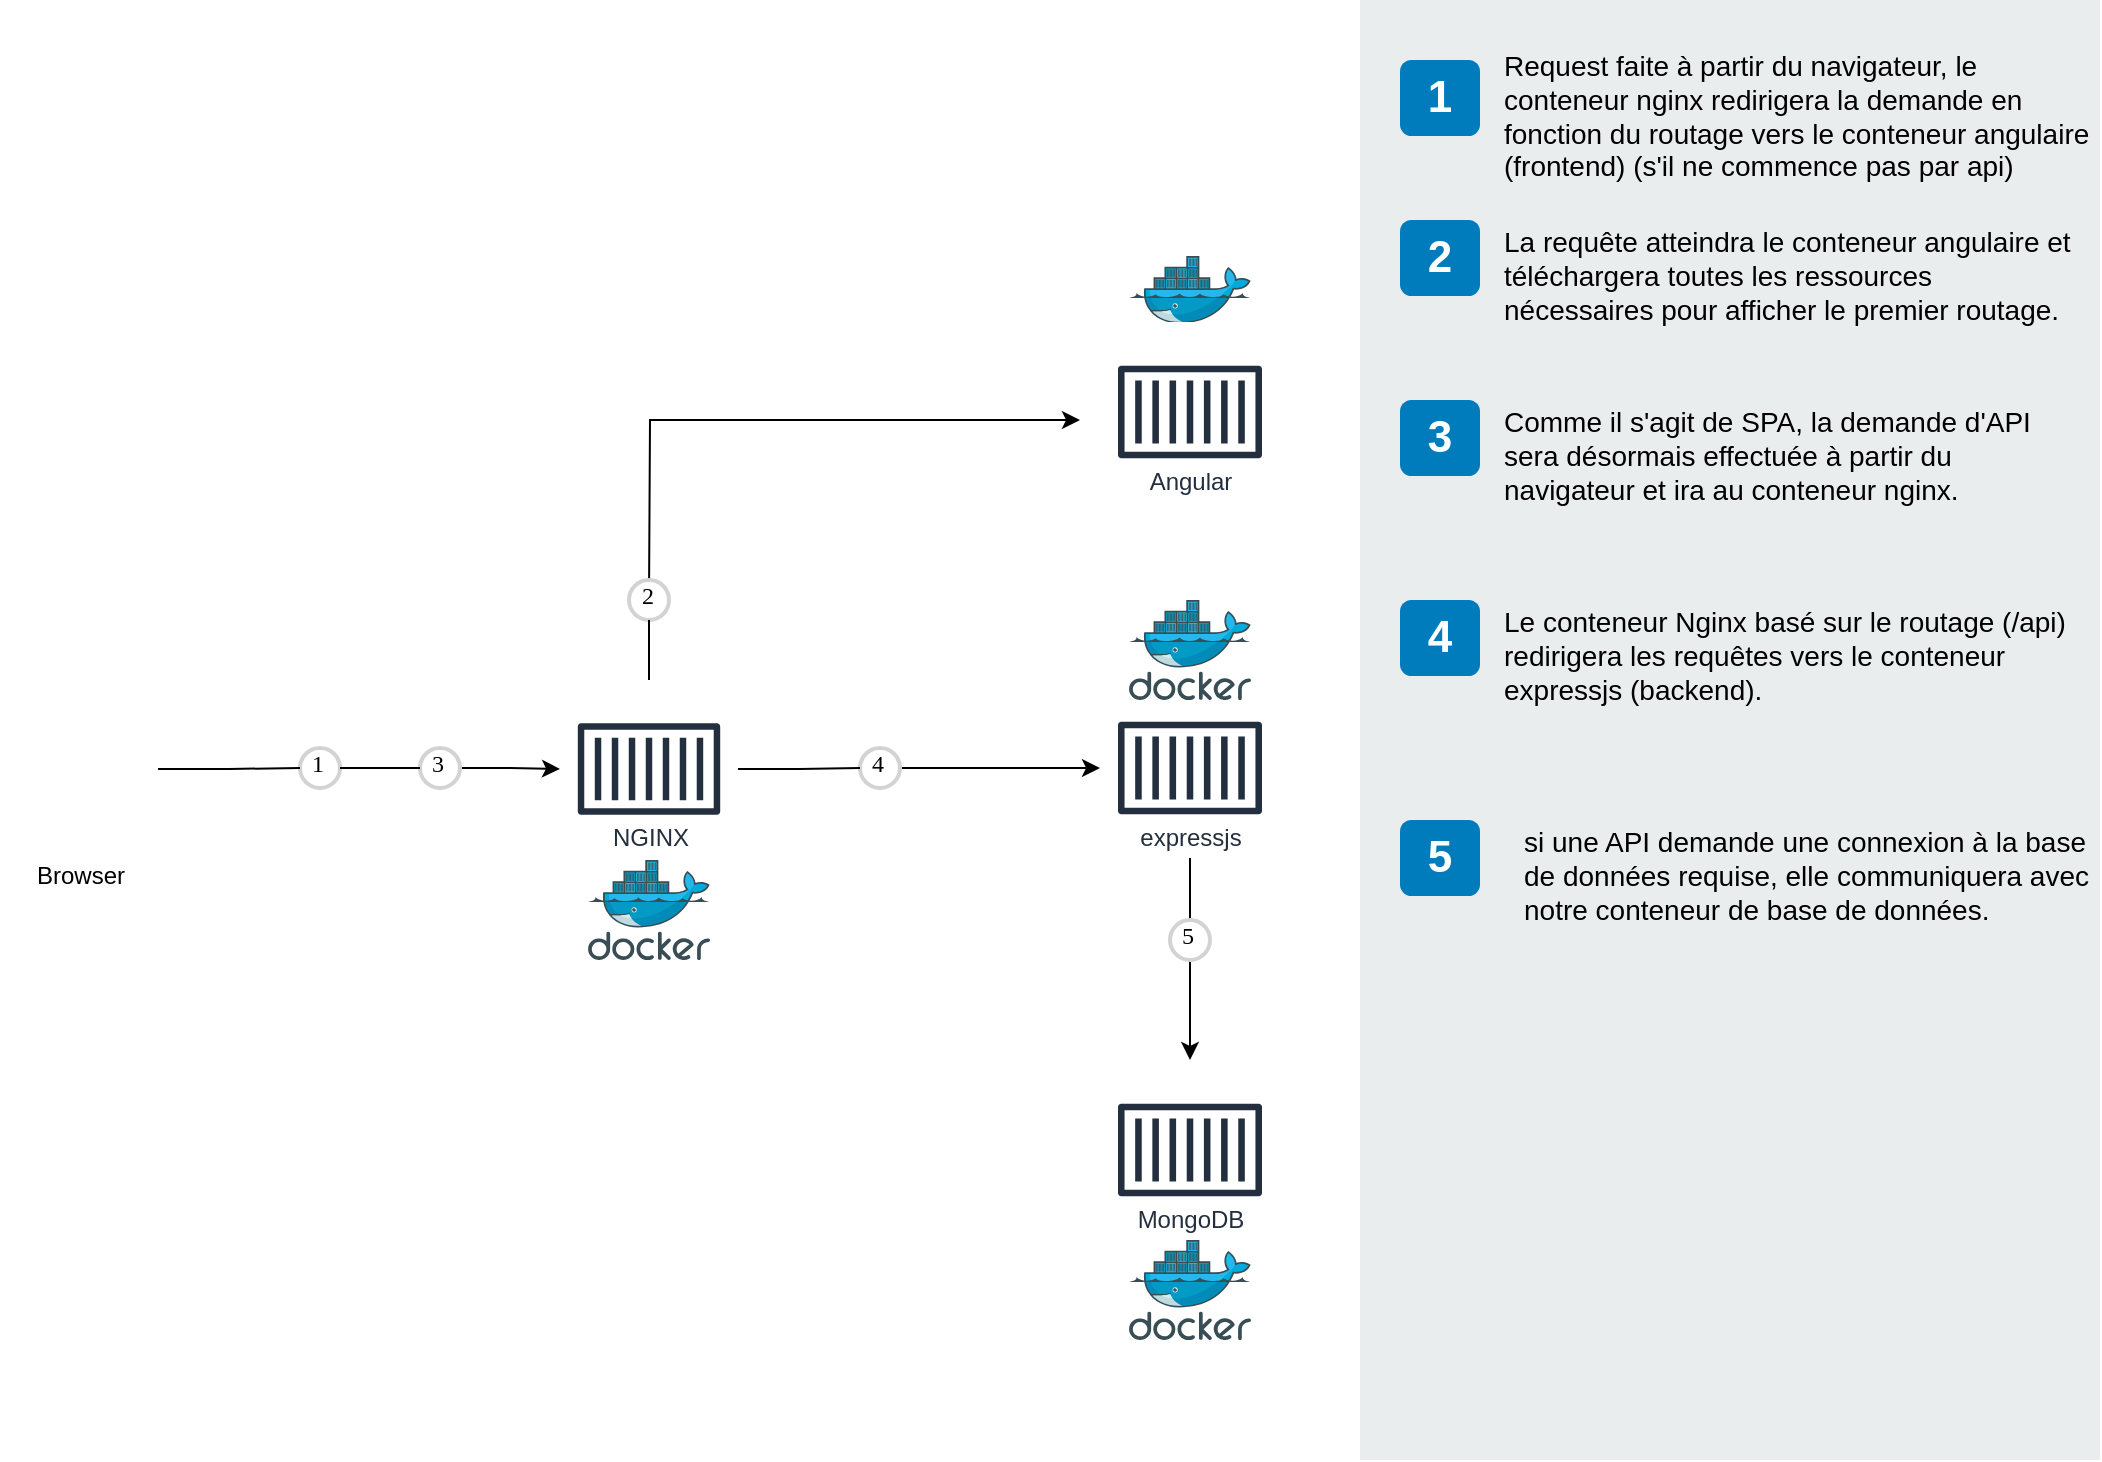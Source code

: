 <mxfile version="20.8.8" type="device"><diagram id="7gcUSTIZ7YSJ5vT40chW" name="Page-1"><mxGraphModel dx="1050" dy="521" grid="1" gridSize="10" guides="1" tooltips="1" connect="1" arrows="1" fold="1" page="1" pageScale="1" pageWidth="1169" pageHeight="827" math="0" shadow="0"><root><mxCell id="0"/><mxCell id="1" parent="0"/><mxCell id="QRNC93a7bk1nr1__6tcH-12" style="edgeStyle=orthogonalEdgeStyle;rounded=0;orthogonalLoop=1;jettySize=auto;html=1;startArrow=none;" parent="1" source="QRNC93a7bk1nr1__6tcH-53" target="QRNC93a7bk1nr1__6tcH-10" edge="1"><mxGeometry relative="1" as="geometry"/></mxCell><mxCell id="QRNC93a7bk1nr1__6tcH-2" value="Browser" style="shape=image;html=1;verticalAlign=top;verticalLabelPosition=bottom;labelBackgroundColor=#ffffff;imageAspect=0;aspect=fixed;image=https://cdn2.iconfinder.com/data/icons/social-media-and-payment/64/-36-128.png" parent="1" vertex="1"><mxGeometry x="100" y="375" width="79" height="79" as="geometry"/></mxCell><mxCell id="QRNC93a7bk1nr1__6tcH-21" value="" style="ellipse;whiteSpace=wrap;html=1;aspect=fixed;strokeWidth=2;fontFamily=Helvetica;spacingBottom=4;spacingRight=2;strokeColor=none;fontSize=12;fontColor=default;align=center;fillColor=default;gradientColor=none;container=0;" parent="1" vertex="1" connectable="0"><mxGeometry x="380" y="191" width="360" height="459" as="geometry"/></mxCell><mxCell id="QRNC93a7bk1nr1__6tcH-22" value="" style="sketch=0;aspect=fixed;html=1;points=[];align=center;image;fontSize=12;image=img/lib/mscae/Docker.svg;labelBorderColor=none;strokeColor=default;fillColor=default;gradientColor=none;gradientDirection=radial;" parent="1" vertex="1"><mxGeometry x="664.51" y="158" width="60.98" height="50" as="geometry"/></mxCell><mxCell id="QRNC93a7bk1nr1__6tcH-27" value="1" style="ellipse;whiteSpace=wrap;html=1;aspect=fixed;strokeWidth=2;fontFamily=Tahoma;spacingBottom=4;spacingRight=2;strokeColor=#d3d3d3;labelBorderColor=none;fillColor=default;gradientColor=none;gradientDirection=radial;" parent="1" vertex="1"><mxGeometry x="250" y="404" width="20" height="20" as="geometry"/></mxCell><mxCell id="QRNC93a7bk1nr1__6tcH-28" value="" style="edgeStyle=orthogonalEdgeStyle;rounded=0;orthogonalLoop=1;jettySize=auto;html=1;endArrow=none;" parent="1" source="QRNC93a7bk1nr1__6tcH-2" target="QRNC93a7bk1nr1__6tcH-27" edge="1"><mxGeometry relative="1" as="geometry"><mxPoint x="179" y="414.5" as="sourcePoint"/><mxPoint x="380" y="414.5" as="targetPoint"/></mxGeometry></mxCell><mxCell id="QRNC93a7bk1nr1__6tcH-49" value="" style="rounded=0;whiteSpace=wrap;html=1;fillColor=#EAEDED;fontSize=22;fontColor=#FFFFFF;strokeColor=none;labelBackgroundColor=none;" parent="1" vertex="1"><mxGeometry x="780" y="30" width="370" height="730" as="geometry"/></mxCell><mxCell id="QRNC93a7bk1nr1__6tcH-50" value="1" style="rounded=1;whiteSpace=wrap;html=1;fillColor=#007CBD;strokeColor=none;fontColor=#FFFFFF;fontStyle=1;fontSize=22;labelBackgroundColor=none;" parent="1" vertex="1"><mxGeometry x="800" y="60" width="40" height="38" as="geometry"/></mxCell><mxCell id="QRNC93a7bk1nr1__6tcH-51" value="Request faite à partir du navigateur, le conteneur nginx redirigera la demande en fonction du routage vers le conteneur angulaire (frontend) (s'il ne commence pas par api)" style="text;html=1;align=left;verticalAlign=top;spacingTop=-4;fontSize=14;labelBackgroundColor=none;whiteSpace=wrap;" parent="1" vertex="1"><mxGeometry x="850" y="52" width="300" height="68" as="geometry"/></mxCell><mxCell id="QRNC93a7bk1nr1__6tcH-53" value="3" style="ellipse;whiteSpace=wrap;html=1;aspect=fixed;strokeWidth=2;fontFamily=Tahoma;spacingBottom=4;spacingRight=2;strokeColor=#d3d3d3;labelBorderColor=none;fillColor=default;gradientColor=none;gradientDirection=radial;" parent="1" vertex="1"><mxGeometry x="310" y="404" width="20" height="20" as="geometry"/></mxCell><mxCell id="QRNC93a7bk1nr1__6tcH-55" value="" style="edgeStyle=orthogonalEdgeStyle;rounded=0;orthogonalLoop=1;jettySize=auto;html=1;startArrow=none;endArrow=none;" parent="1" source="QRNC93a7bk1nr1__6tcH-27" target="QRNC93a7bk1nr1__6tcH-53" edge="1"><mxGeometry relative="1" as="geometry"><mxPoint x="270" y="414" as="sourcePoint"/><mxPoint x="380" y="414.5" as="targetPoint"/></mxGeometry></mxCell><mxCell id="QRNC93a7bk1nr1__6tcH-56" value="2" style="rounded=1;whiteSpace=wrap;html=1;fillColor=#007CBD;strokeColor=none;fontColor=#FFFFFF;fontStyle=1;fontSize=22;labelBackgroundColor=none;" parent="1" vertex="1"><mxGeometry x="800" y="140" width="40" height="38" as="geometry"/></mxCell><mxCell id="QRNC93a7bk1nr1__6tcH-57" value="La requête atteindra le conteneur angulaire et téléchargera toutes les ressources nécessaires pour afficher le premier routage." style="text;html=1;align=left;verticalAlign=top;spacingTop=-4;fontSize=14;labelBackgroundColor=none;whiteSpace=wrap;" parent="1" vertex="1"><mxGeometry x="850" y="140" width="290" height="68" as="geometry"/></mxCell><mxCell id="QRNC93a7bk1nr1__6tcH-58" value="3" style="rounded=1;whiteSpace=wrap;html=1;fillColor=#007CBD;strokeColor=none;fontColor=#FFFFFF;fontStyle=1;fontSize=22;labelBackgroundColor=none;" parent="1" vertex="1"><mxGeometry x="800" y="230" width="40" height="38" as="geometry"/></mxCell><mxCell id="QRNC93a7bk1nr1__6tcH-59" value="Comme il s'agit de SPA, la demande d'API sera désormais effectuée à partir du navigateur et ira au conteneur nginx." style="text;html=1;align=left;verticalAlign=top;spacingTop=-4;fontSize=14;labelBackgroundColor=none;whiteSpace=wrap;" parent="1" vertex="1"><mxGeometry x="850" y="230" width="290" height="68" as="geometry"/></mxCell><mxCell id="QRNC93a7bk1nr1__6tcH-60" value="4" style="rounded=1;whiteSpace=wrap;html=1;fillColor=#007CBD;strokeColor=none;fontColor=#FFFFFF;fontStyle=1;fontSize=22;labelBackgroundColor=none;" parent="1" vertex="1"><mxGeometry x="800" y="330" width="40" height="38" as="geometry"/></mxCell><mxCell id="QRNC93a7bk1nr1__6tcH-61" value="Le conteneur Nginx basé sur le routage (/api) redirigera les requêtes vers le conteneur expressjs (backend)." style="text;html=1;align=left;verticalAlign=top;spacingTop=-4;fontSize=14;labelBackgroundColor=none;whiteSpace=wrap;" parent="1" vertex="1"><mxGeometry x="850" y="330" width="290" height="68" as="geometry"/></mxCell><mxCell id="QRNC93a7bk1nr1__6tcH-62" value="5" style="rounded=1;whiteSpace=wrap;html=1;fillColor=#007CBD;strokeColor=none;fontColor=#FFFFFF;fontStyle=1;fontSize=22;labelBackgroundColor=none;" parent="1" vertex="1"><mxGeometry x="800" y="440" width="40" height="38" as="geometry"/></mxCell><mxCell id="QRNC93a7bk1nr1__6tcH-63" value="si une API demande une connexion à la base de données requise, elle communiquera avec notre conteneur de base de données." style="text;html=1;align=left;verticalAlign=top;spacingTop=-4;fontSize=14;labelBackgroundColor=none;whiteSpace=wrap;" parent="1" vertex="1"><mxGeometry x="860" y="440" width="290" height="68" as="geometry"/></mxCell><mxCell id="QRNC93a7bk1nr1__6tcH-10" value="NGINX" style="sketch=0;outlineConnect=0;fontColor=#232F3E;gradientColor=none;strokeColor=#232F3E;fillColor=#ffffff;dashed=0;verticalLabelPosition=bottom;verticalAlign=top;align=center;html=1;fontSize=12;fontStyle=0;aspect=fixed;shape=mxgraph.aws4.resourceIcon;resIcon=mxgraph.aws4.container_1;labelPosition=center;spacingTop=-24;" parent="1" vertex="1"><mxGeometry x="380" y="370" width="89" height="89" as="geometry"/></mxCell><mxCell id="QRNC93a7bk1nr1__6tcH-3" value="Angular" style="sketch=0;outlineConnect=0;fontColor=#232F3E;gradientColor=none;strokeColor=#232F3E;fillColor=#ffffff;dashed=0;verticalLabelPosition=bottom;verticalAlign=top;align=center;html=1;fontSize=12;fontStyle=0;aspect=fixed;shape=mxgraph.aws4.resourceIcon;resIcon=mxgraph.aws4.container_1;labelPosition=center;labelBorderColor=none;gradientDirection=radial;spacingTop=-24;" parent="1" vertex="1"><mxGeometry x="650" y="191" width="90" height="90" as="geometry"/></mxCell><mxCell id="QRNC93a7bk1nr1__6tcH-4" value="expressjs" style="sketch=0;outlineConnect=0;fontColor=#232F3E;gradientColor=none;strokeColor=#232F3E;fillColor=#ffffff;dashed=0;verticalLabelPosition=bottom;verticalAlign=top;align=center;html=1;fontSize=12;fontStyle=0;aspect=fixed;shape=mxgraph.aws4.resourceIcon;resIcon=mxgraph.aws4.container_1;labelPosition=center;spacingTop=-24;" parent="1" vertex="1"><mxGeometry x="650" y="369" width="90" height="90" as="geometry"/></mxCell><mxCell id="QRNC93a7bk1nr1__6tcH-19" value="&lt;br&gt;" style="edgeStyle=orthogonalEdgeStyle;rounded=0;orthogonalLoop=1;jettySize=auto;html=1;startArrow=none;" parent="1" source="QRNC93a7bk1nr1__6tcH-42" target="QRNC93a7bk1nr1__6tcH-4" edge="1"><mxGeometry relative="1" as="geometry"/></mxCell><mxCell id="QRNC93a7bk1nr1__6tcH-5" value="MongoDB" style="sketch=0;outlineConnect=0;fontColor=#232F3E;gradientColor=none;strokeColor=#232F3E;fillColor=#ffffff;dashed=0;verticalLabelPosition=bottom;verticalAlign=top;align=center;html=1;fontSize=12;fontStyle=0;aspect=fixed;shape=mxgraph.aws4.resourceIcon;resIcon=mxgraph.aws4.container_1;labelPosition=center;spacingTop=-24;" parent="1" vertex="1"><mxGeometry x="650" y="560" width="90" height="90" as="geometry"/></mxCell><mxCell id="QRNC93a7bk1nr1__6tcH-18" style="edgeStyle=orthogonalEdgeStyle;rounded=0;orthogonalLoop=1;jettySize=auto;html=1;" parent="1" source="QRNC93a7bk1nr1__6tcH-4" target="QRNC93a7bk1nr1__6tcH-5" edge="1"><mxGeometry relative="1" as="geometry"/></mxCell><mxCell id="QRNC93a7bk1nr1__6tcH-14" value="" style="endArrow=classic;html=1;rounded=0;startArrow=none;" parent="1" source="QRNC93a7bk1nr1__6tcH-37" edge="1"><mxGeometry width="50" height="50" relative="1" as="geometry"><mxPoint x="430" y="380" as="sourcePoint"/><mxPoint x="640" y="240" as="targetPoint"/><Array as="points"><mxPoint x="425" y="240"/></Array></mxGeometry></mxCell><mxCell id="QRNC93a7bk1nr1__6tcH-37" value="2" style="ellipse;whiteSpace=wrap;html=1;aspect=fixed;strokeWidth=2;fontFamily=Tahoma;spacingBottom=4;spacingRight=2;strokeColor=#d3d3d3;labelBorderColor=none;fillColor=default;gradientColor=none;gradientDirection=radial;" parent="1" vertex="1"><mxGeometry x="414.5" y="320" width="20" height="20" as="geometry"/></mxCell><mxCell id="QRNC93a7bk1nr1__6tcH-41" value="" style="endArrow=none;html=1;rounded=0;" parent="1" source="QRNC93a7bk1nr1__6tcH-10" target="QRNC93a7bk1nr1__6tcH-37" edge="1"><mxGeometry width="50" height="50" relative="1" as="geometry"><mxPoint x="804.628" y="561" as="sourcePoint"/><mxPoint x="1020" y="431" as="targetPoint"/><Array as="points"/></mxGeometry></mxCell><mxCell id="QRNC93a7bk1nr1__6tcH-42" value="4" style="ellipse;whiteSpace=wrap;html=1;aspect=fixed;strokeWidth=2;fontFamily=Tahoma;spacingBottom=4;spacingRight=2;strokeColor=#d3d3d3;labelBorderColor=none;fillColor=default;gradientColor=none;gradientDirection=radial;" parent="1" vertex="1"><mxGeometry x="530" y="404" width="20" height="20" as="geometry"/></mxCell><mxCell id="QRNC93a7bk1nr1__6tcH-43" value="" style="edgeStyle=orthogonalEdgeStyle;rounded=0;orthogonalLoop=1;jettySize=auto;html=1;endArrow=none;" parent="1" source="QRNC93a7bk1nr1__6tcH-10" target="QRNC93a7bk1nr1__6tcH-42" edge="1"><mxGeometry relative="1" as="geometry"><mxPoint x="849" y="605.5" as="sourcePoint"/><mxPoint x="1030" y="605" as="targetPoint"/></mxGeometry></mxCell><mxCell id="QRNC93a7bk1nr1__6tcH-48" value="5" style="ellipse;whiteSpace=wrap;html=1;aspect=fixed;strokeWidth=2;fontFamily=Tahoma;spacingBottom=4;spacingRight=2;strokeColor=#d3d3d3;labelBorderColor=none;fillColor=default;gradientColor=none;gradientDirection=radial;" parent="1" vertex="1"><mxGeometry x="685" y="490" width="20" height="20" as="geometry"/></mxCell><mxCell id="WLtW9EQvDre_88jX_FQI-1" value="" style="sketch=0;aspect=fixed;html=1;points=[];align=center;image;fontSize=12;image=img/lib/mscae/Docker.svg;labelBorderColor=none;strokeColor=default;fillColor=default;gradientColor=none;gradientDirection=radial;" vertex="1" parent="1"><mxGeometry x="664.51" y="330" width="60.98" height="50" as="geometry"/></mxCell><mxCell id="WLtW9EQvDre_88jX_FQI-2" value="" style="sketch=0;aspect=fixed;html=1;points=[];align=center;image;fontSize=12;image=img/lib/mscae/Docker.svg;labelBorderColor=none;strokeColor=default;fillColor=default;gradientColor=none;gradientDirection=radial;" vertex="1" parent="1"><mxGeometry x="664.51" y="650" width="60.98" height="50" as="geometry"/></mxCell><mxCell id="WLtW9EQvDre_88jX_FQI-3" value="" style="sketch=0;aspect=fixed;html=1;points=[];align=center;image;fontSize=12;image=img/lib/mscae/Docker.svg;labelBorderColor=none;strokeColor=default;fillColor=default;gradientColor=none;gradientDirection=radial;" vertex="1" parent="1"><mxGeometry x="394.01" y="460" width="60.98" height="50" as="geometry"/></mxCell></root></mxGraphModel></diagram></mxfile>